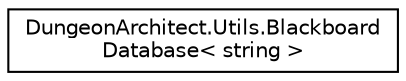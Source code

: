 digraph "Graphical Class Hierarchy"
{
  edge [fontname="Helvetica",fontsize="10",labelfontname="Helvetica",labelfontsize="10"];
  node [fontname="Helvetica",fontsize="10",shape=record];
  rankdir="LR";
  Node1 [label="DungeonArchitect.Utils.Blackboard\lDatabase\< string \>",height=0.2,width=0.4,color="black", fillcolor="white", style="filled",URL="$class_dungeon_architect_1_1_utils_1_1_blackboard_database.html"];
}
